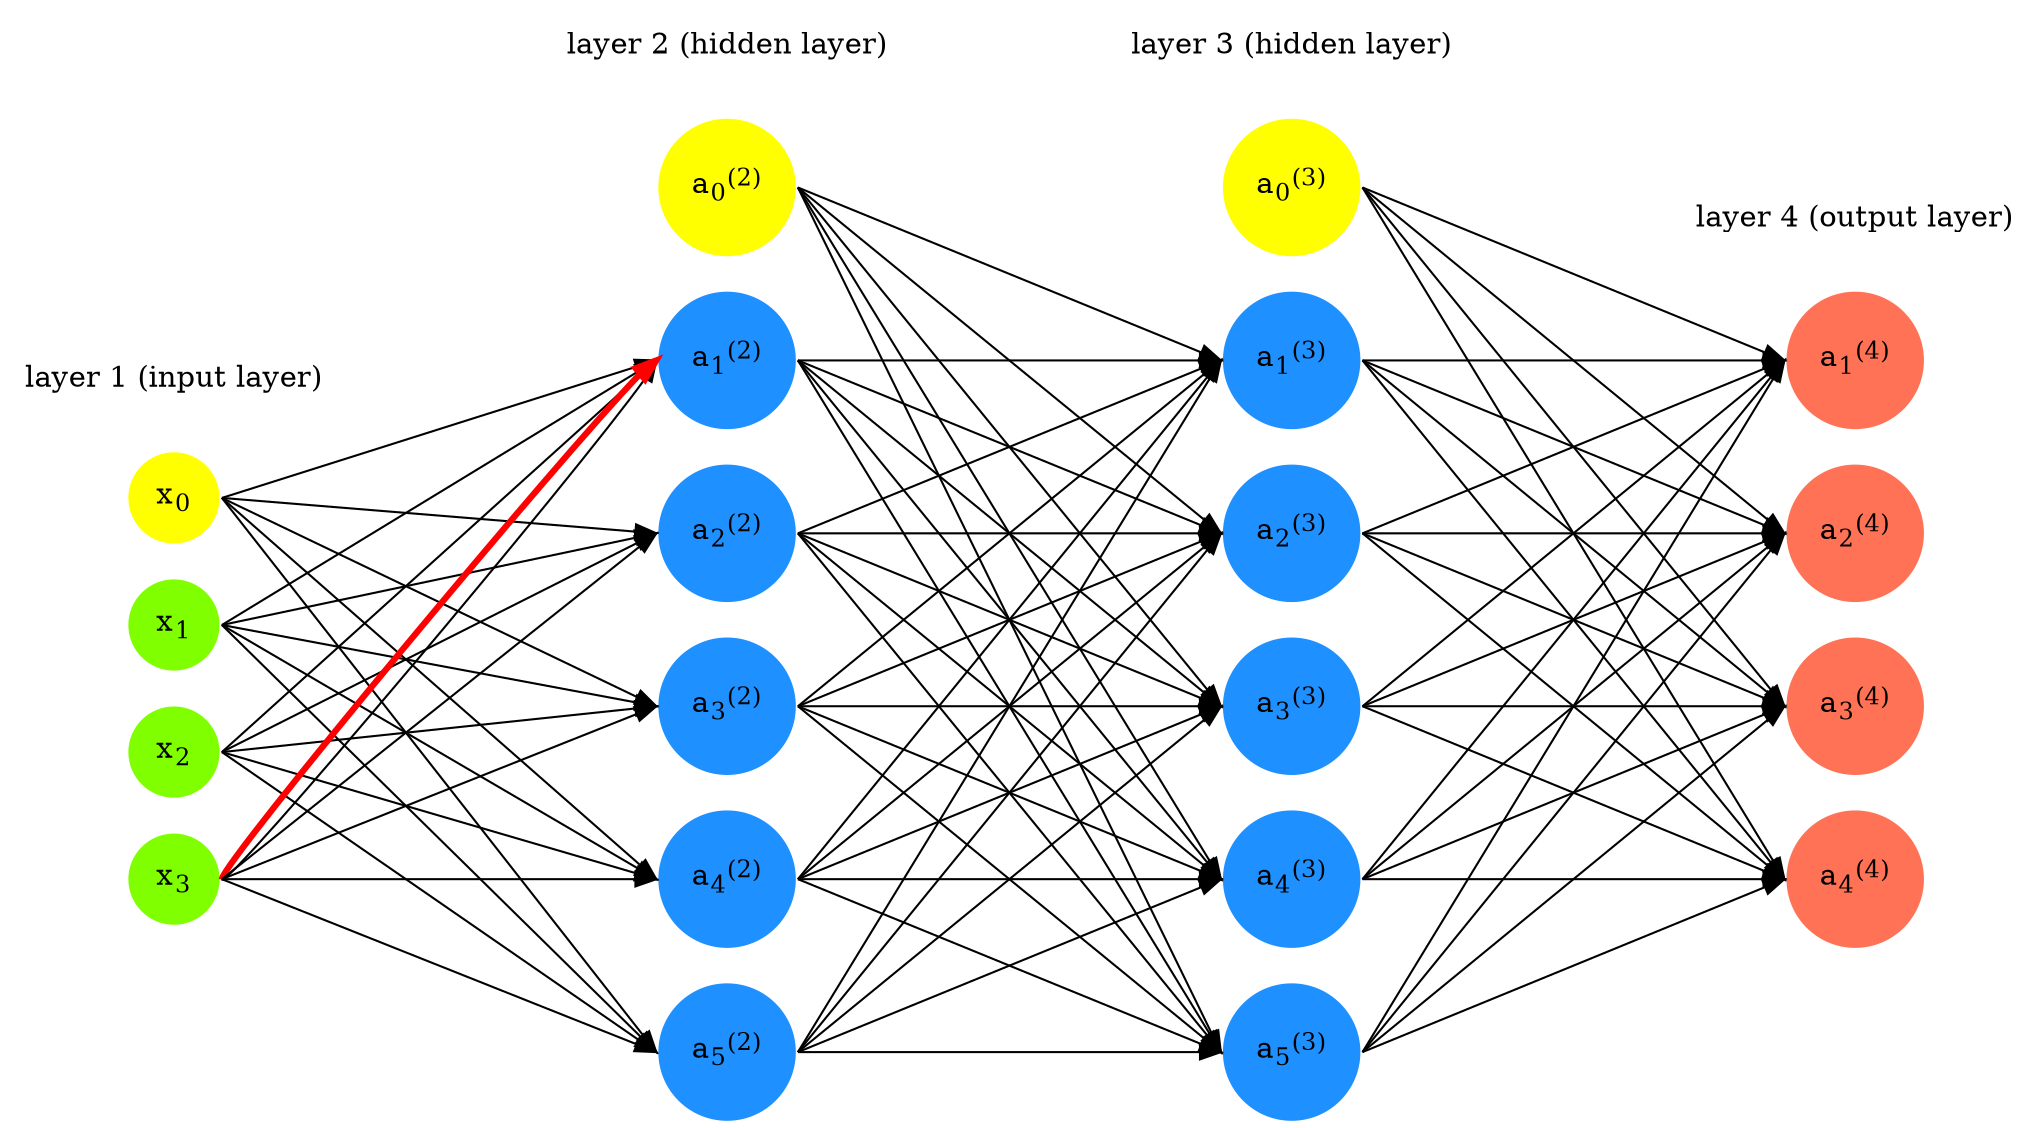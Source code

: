 digraph G {
    rankdir = LR;
    splines=false;
    edge[style=invis];
    ranksep= 1.4;
    {
        node [shape=circle, color=yellow, style=filled, fillcolor=yellow];
        x0 [label=<x<sub>0</sub>>];
        a02 [label=<a<sub>0</sub><sup>(2)</sup>>];
        a03 [label=<a<sub>0</sub><sup>(3)</sup>>];
    }

    {
    node [shape=circle, color=chartreuse, style=filled, fillcolor=chartreuse];
        x1 [label=<x<sub>1</sub>>];
        x2 [label=<x<sub>2</sub>>];
        x3 [label=<x<sub>3</sub>>];
    }

    {
        node [shape=circle, color=dodgerblue, style=filled, fillcolor=dodgerblue];
        a12 [label=<a<sub>1</sub><sup>(2)</sup>>];
        a22 [label=<a<sub>2</sub><sup>(2)</sup>>];
        a32 [label=<a<sub>3</sub><sup>(2)</sup>>];
        a42 [label=<a<sub>4</sub><sup>(2)</sup>>];
        a52 [label=<a<sub>5</sub><sup>(2)</sup>>];
        a13 [label=<a<sub>1</sub><sup>(3)</sup>>];
        a23 [label=<a<sub>2</sub><sup>(3)</sup>>];
        a33 [label=<a<sub>3</sub><sup>(3)</sup>>];
        a43 [label=<a<sub>4</sub><sup>(3)</sup>>];
        a53 [label=<a<sub>5</sub><sup>(3)</sup>>];
    }

    {
        node [shape=circle, color=coral1, style=filled, fillcolor=coral1];
        O1 [label=<a<sub>1</sub><sup>(4)</sup>>];
        O2 [label=<a<sub>2</sub><sup>(4)</sup>>];
        O3 [label=<a<sub>3</sub><sup>(4)</sup>>];
        O4 [label=<a<sub>4</sub><sup>(4)</sup>>];
    }

    {
        rank=same;
        x0->x1->x2->x3;
    }

    {
        rank=same;
        a02->a12->a22->a32->a42->a52;
    }

    {
        rank=same;
        a03->a13->a23->a33->a43->a53;
    }

    {
        rank=same;
        O1->O2->O3->O4;
    }

    a02->a03;  // prevent tilting
    l0 [shape=plaintext, label="layer 1 (input layer)"];
    l0->x0;
    {rank=same; l0;x0};
    l1 [shape=plaintext, label="layer 2 (hidden layer)"];
    l1->a02;
    {rank=same; l1;a02};
    l2 [shape=plaintext, label="layer 3 (hidden layer)"];
    l2->a03;
    {rank=same; l2;a03};
    l3 [shape=plaintext, label="layer 4 (output layer)"];
    l3->O1;
    {rank=same; l3;O1};
    edge[style=solid, tailport=e, headport=w];
    {x0; x1; x2; x3} -> {a12;a22;a32;a42;a52};
    x3 -> a12 [color="red" penwidth="3"];
    {a02;a12;a22;a32;a42;a52} -> {a13;a23;a33;a43;a53};
    {a03;a13;a23;a33;a43;a53} -> {O1,O2,O3,O4};
}